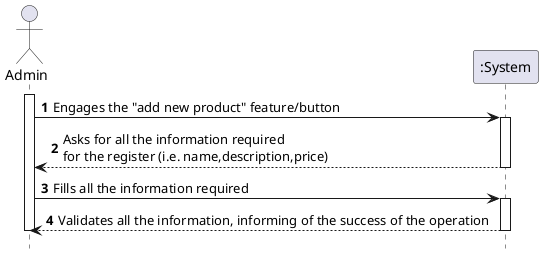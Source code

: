 @startuml
autonumber
hide footbox

actor "Admin" as U

participant ":System" as SYST

activate U

U -> SYST : Engages the "add new product" feature/button
activate SYST
SYST --> U : Asks for all the information required \nfor the register (i.e. name,description,price)
deactivate SYST

U -> SYST : Fills all the information required
activate SYST
SYST --> U : Validates all the information, informing of the success of the operation
deactivate SYST

deactivate U

@enduml